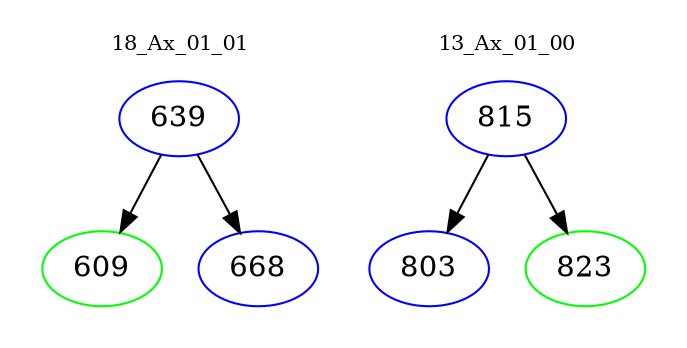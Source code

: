 digraph{
subgraph cluster_0 {
color = white
label = "18_Ax_01_01";
fontsize=10;
T0_639 [label="639", color="blue"]
T0_639 -> T0_609 [color="black"]
T0_609 [label="609", color="green"]
T0_639 -> T0_668 [color="black"]
T0_668 [label="668", color="blue"]
}
subgraph cluster_1 {
color = white
label = "13_Ax_01_00";
fontsize=10;
T1_815 [label="815", color="blue"]
T1_815 -> T1_803 [color="black"]
T1_803 [label="803", color="blue"]
T1_815 -> T1_823 [color="black"]
T1_823 [label="823", color="green"]
}
}
